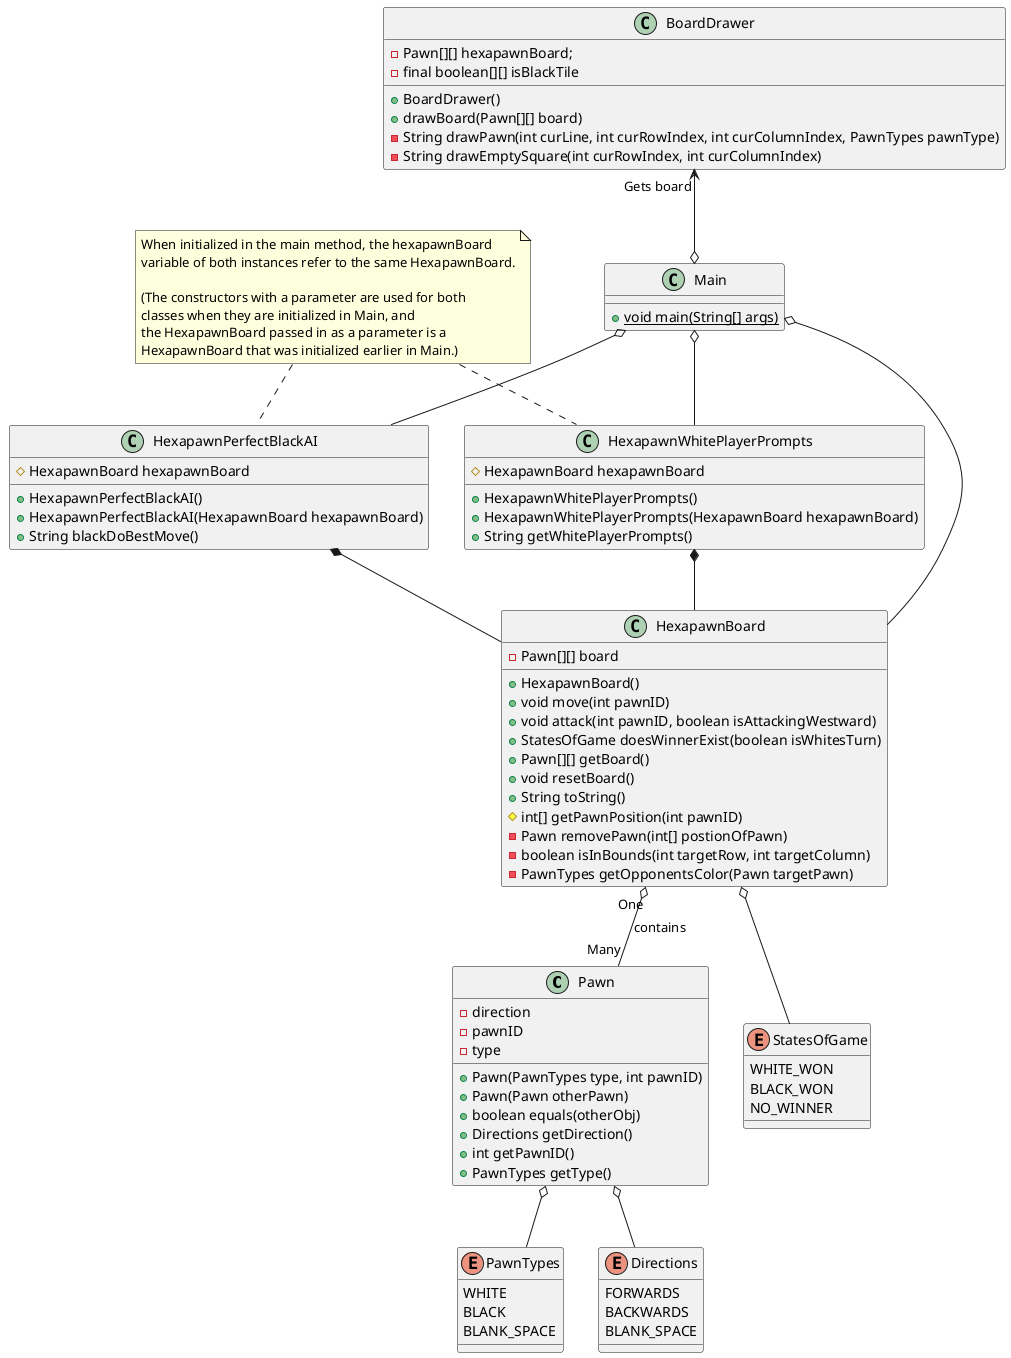 @startuml
'https://plantuml.com/class-diagram


class Pawn{
    - direction
    - {field} pawnID
    - type
    + Pawn(PawnTypes type, int pawnID)
    + Pawn(Pawn otherPawn)
    + boolean equals(otherObj)
    + Directions getDirection()
    + int getPawnID()
    + PawnTypes getType()
}

class HexapawnBoard{
    - Pawn[][] board
    + HexapawnBoard()
    + void move(int pawnID)
    + void attack(int pawnID, boolean isAttackingWestward)
    + StatesOfGame doesWinnerExist(boolean isWhitesTurn)
    + Pawn[][] getBoard()
    + void resetBoard()
    + String toString()
    # int[] getPawnPosition(int pawnID)
    - Pawn removePawn(int[] postionOfPawn)
    - boolean isInBounds(int targetRow, int targetColumn)
    - PawnTypes getOpponentsColor(Pawn targetPawn)
}

class BoardDrawer{
    - Pawn[][] hexapawnBoard;
    - final boolean[][] isBlackTile
    + BoardDrawer()
    + drawBoard(Pawn[][] board)
    - String drawPawn(int curLine, int curRowIndex, int curColumnIndex, PawnTypes pawnType)
    - String drawEmptySquare(int curRowIndex, int curColumnIndex)
}

class HexapawnPerfectBlackAI{
    # HexapawnBoard hexapawnBoard
    + HexapawnPerfectBlackAI()
    + HexapawnPerfectBlackAI(HexapawnBoard hexapawnBoard)
    + String blackDoBestMove()
}

class HexapawnWhitePlayerPrompts{
    # HexapawnBoard hexapawnBoard
    + HexapawnWhitePlayerPrompts()
    + HexapawnWhitePlayerPrompts(HexapawnBoard hexapawnBoard)
    + String getWhitePlayerPrompts()
}

class Main{
    + void {static} main(String[] args)
}

enum PawnTypes{
    WHITE
    BLACK
    BLANK_SPACE
}

enum Directions{
    FORWARDS
    BACKWARDS
    BLANK_SPACE
}

enum StatesOfGame{
    WHITE_WON
    BLACK_WON
    NO_WINNER
}

Pawn o-- PawnTypes
Pawn o-- Directions
HexapawnBoard o-- StatesOfGame
BoardDrawer "Gets board" <--o Main
HexapawnPerfectBlackAI *-- HexapawnBoard
HexapawnWhitePlayerPrompts *-- HexapawnBoard
Main o-- HexapawnWhitePlayerPrompts
Main o-- HexapawnPerfectBlackAI
Main o-- HexapawnBoard
HexapawnBoard "One" o-- "Many" Pawn : contains

note as getBoardFromMain
    When initialized in the main method, the hexapawnBoard
    variable of both instances refer to the same HexapawnBoard.

    (The constructors with a parameter are used for both
    classes when they are initialized in Main, and
    the HexapawnBoard passed in as a parameter is a
    HexapawnBoard that was initialized earlier in Main.)
end note

getBoardFromMain . HexapawnPerfectBlackAI
getBoardFromMain .. HexapawnWhitePlayerPrompts

@enduml
